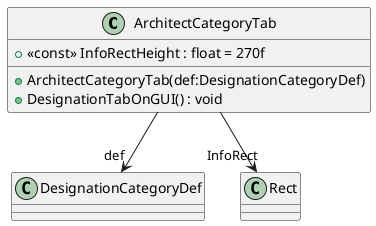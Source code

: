 @startuml
class ArchitectCategoryTab {
    + <<const>> InfoRectHeight : float = 270f
    + ArchitectCategoryTab(def:DesignationCategoryDef)
    + DesignationTabOnGUI() : void
}
ArchitectCategoryTab --> "def" DesignationCategoryDef
ArchitectCategoryTab --> "InfoRect" Rect
@enduml
